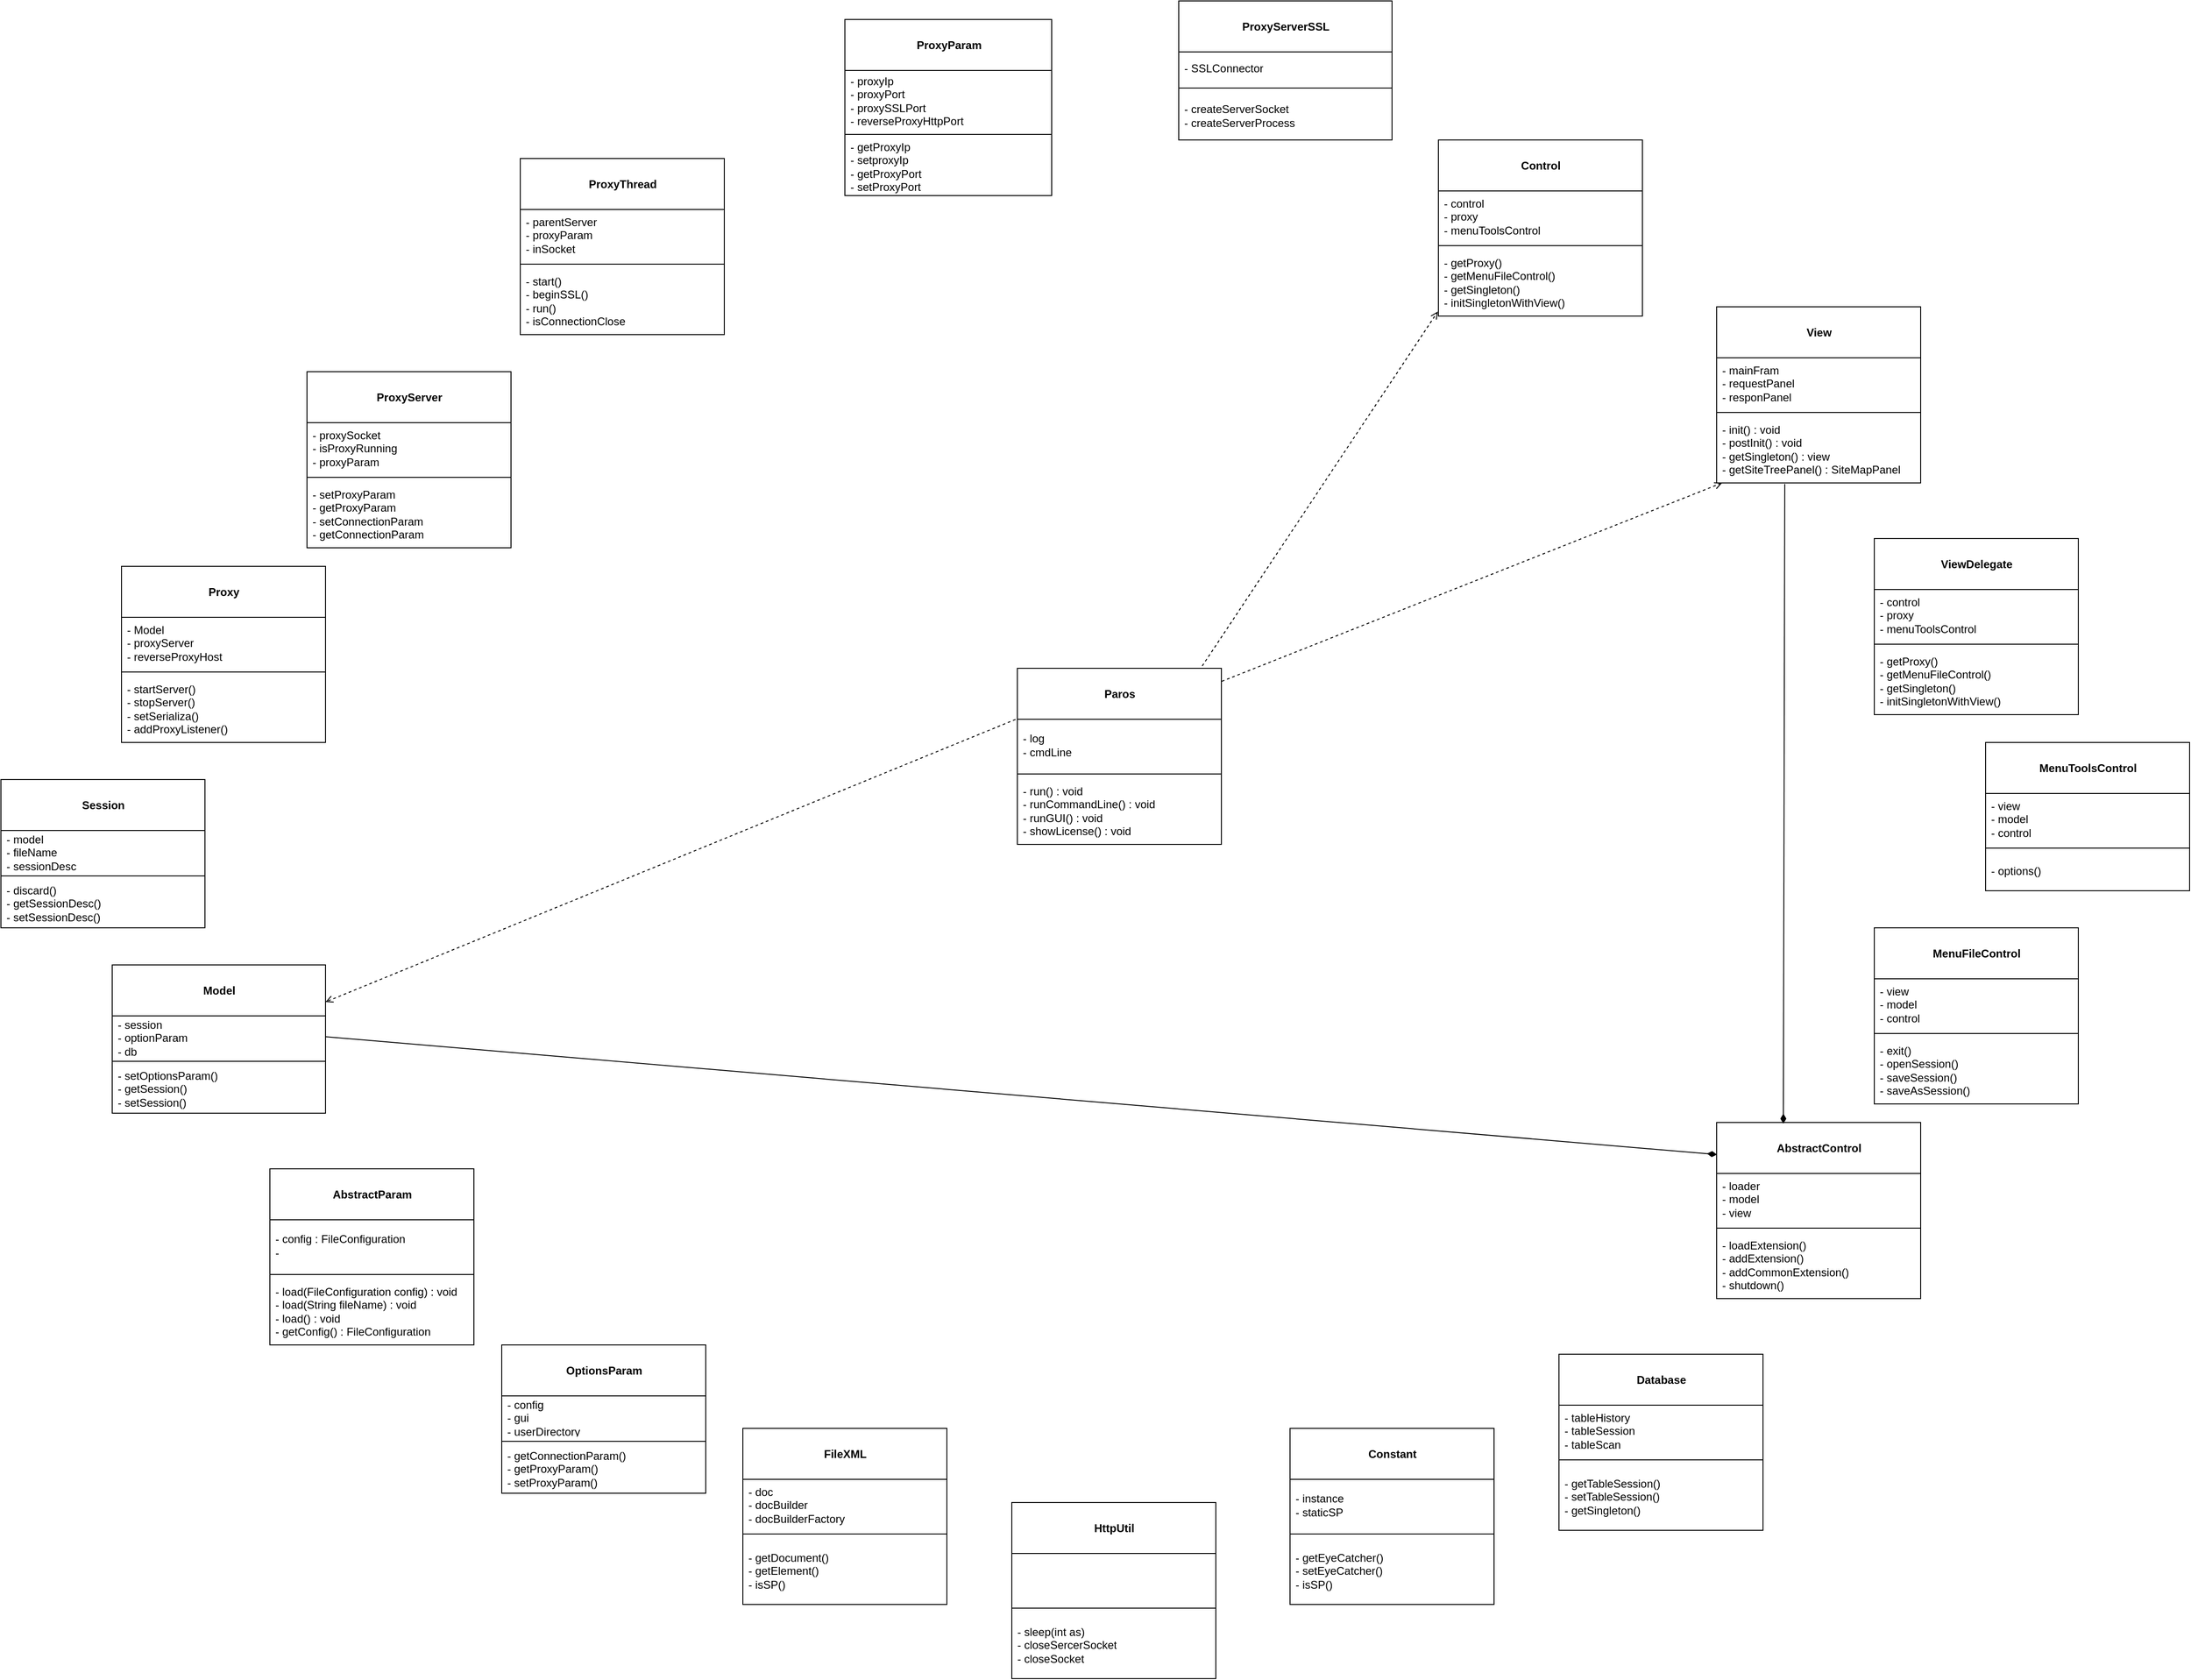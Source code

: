 <mxfile version="15.2.9" type="device"><diagram id="C5RBs43oDa-KdzZeNtuy" name="Page-1"><mxGraphModel dx="4424" dy="2397" grid="1" gridSize="10" guides="1" tooltips="1" connect="1" arrows="1" fold="1" page="1" pageScale="1" pageWidth="827" pageHeight="1169" math="0" shadow="0"><root><mxCell id="WIyWlLk6GJQsqaUBKTNV-0"/><mxCell id="WIyWlLk6GJQsqaUBKTNV-1" parent="WIyWlLk6GJQsqaUBKTNV-0"/><mxCell id="tkb_pEtWwUhzIgSd7zSA-120" value="&lt;br&gt;&lt;b&gt;ProxyServer&lt;/b&gt;" style="swimlane;fontStyle=0;align=center;verticalAlign=top;childLayout=stackLayout;horizontal=1;startSize=55;horizontalStack=0;resizeParent=1;resizeParentMax=0;resizeLast=0;collapsible=0;marginBottom=0;html=1;" parent="WIyWlLk6GJQsqaUBKTNV-1" vertex="1"><mxGeometry x="-926" y="-430" width="220" height="190" as="geometry"/></mxCell><mxCell id="tkb_pEtWwUhzIgSd7zSA-122" value="- proxySocket&lt;br&gt;- isProxyRunning&lt;br&gt;- proxyParam" style="text;html=1;strokeColor=none;fillColor=none;align=left;verticalAlign=middle;spacingLeft=4;spacingRight=4;overflow=hidden;rotatable=0;points=[[0,0.5],[1,0.5]];portConstraint=eastwest;" parent="tkb_pEtWwUhzIgSd7zSA-120" vertex="1"><mxGeometry y="55" width="220" height="55" as="geometry"/></mxCell><mxCell id="tkb_pEtWwUhzIgSd7zSA-125" value="" style="line;strokeWidth=1;fillColor=none;align=left;verticalAlign=middle;spacingTop=-1;spacingLeft=3;spacingRight=3;rotatable=0;labelPosition=right;points=[];portConstraint=eastwest;" parent="tkb_pEtWwUhzIgSd7zSA-120" vertex="1"><mxGeometry y="110" width="220" height="8" as="geometry"/></mxCell><mxCell id="tkb_pEtWwUhzIgSd7zSA-127" value="- setProxyParam&lt;br&gt;- getProxyParam&lt;br&gt;- setConnectionParam&lt;br&gt;- getConnectionParam" style="text;html=1;strokeColor=none;fillColor=none;align=left;verticalAlign=middle;spacingLeft=4;spacingRight=4;overflow=hidden;rotatable=0;points=[[0,0.5],[1,0.5]];portConstraint=eastwest;" parent="tkb_pEtWwUhzIgSd7zSA-120" vertex="1"><mxGeometry y="118" width="220" height="72" as="geometry"/></mxCell><mxCell id="bQ-2oHwVP3NK-oVMbTSB-0" value="&lt;br&gt;&lt;b&gt;ProxyServerSSL&lt;/b&gt;" style="swimlane;fontStyle=0;align=center;verticalAlign=top;childLayout=stackLayout;horizontal=1;startSize=55;horizontalStack=0;resizeParent=1;resizeParentMax=0;resizeLast=0;collapsible=0;marginBottom=0;html=1;" parent="WIyWlLk6GJQsqaUBKTNV-1" vertex="1"><mxGeometry x="14" y="-830" width="230" height="150" as="geometry"/></mxCell><mxCell id="bQ-2oHwVP3NK-oVMbTSB-1" value="- SSLConnector" style="text;html=1;strokeColor=none;fillColor=none;align=left;verticalAlign=middle;spacingLeft=4;spacingRight=4;overflow=hidden;rotatable=0;points=[[0,0.5],[1,0.5]];portConstraint=eastwest;" parent="bQ-2oHwVP3NK-oVMbTSB-0" vertex="1"><mxGeometry y="55" width="230" height="35" as="geometry"/></mxCell><mxCell id="bQ-2oHwVP3NK-oVMbTSB-2" value="" style="line;strokeWidth=1;fillColor=none;align=left;verticalAlign=middle;spacingTop=-1;spacingLeft=3;spacingRight=3;rotatable=0;labelPosition=right;points=[];portConstraint=eastwest;" parent="bQ-2oHwVP3NK-oVMbTSB-0" vertex="1"><mxGeometry y="90" width="230" height="8" as="geometry"/></mxCell><mxCell id="bQ-2oHwVP3NK-oVMbTSB-3" value="- createServerSocket&lt;br&gt;- createServerProcess" style="text;html=1;strokeColor=none;fillColor=none;align=left;verticalAlign=middle;spacingLeft=4;spacingRight=4;overflow=hidden;rotatable=0;points=[[0,0.5],[1,0.5]];portConstraint=eastwest;" parent="bQ-2oHwVP3NK-oVMbTSB-0" vertex="1"><mxGeometry y="98" width="230" height="52" as="geometry"/></mxCell><mxCell id="bQ-2oHwVP3NK-oVMbTSB-4" value="&lt;br&gt;&lt;b&gt;ProxyParam&lt;/b&gt;" style="swimlane;fontStyle=0;align=center;verticalAlign=top;childLayout=stackLayout;horizontal=1;startSize=55;horizontalStack=0;resizeParent=1;resizeParentMax=0;resizeLast=0;collapsible=0;marginBottom=0;html=1;" parent="WIyWlLk6GJQsqaUBKTNV-1" vertex="1"><mxGeometry x="-346" y="-810" width="223" height="190" as="geometry"/></mxCell><mxCell id="bQ-2oHwVP3NK-oVMbTSB-5" value="- proxyIp&lt;br&gt;- proxyPort&lt;br&gt;- proxySSLPort&lt;br&gt;- reverseProxyHttpPort" style="text;html=1;strokeColor=none;fillColor=none;align=left;verticalAlign=middle;spacingLeft=4;spacingRight=4;overflow=hidden;rotatable=0;points=[[0,0.5],[1,0.5]];portConstraint=eastwest;" parent="bQ-2oHwVP3NK-oVMbTSB-4" vertex="1"><mxGeometry y="55" width="223" height="65" as="geometry"/></mxCell><mxCell id="bQ-2oHwVP3NK-oVMbTSB-6" value="" style="line;strokeWidth=1;fillColor=none;align=left;verticalAlign=middle;spacingTop=-1;spacingLeft=3;spacingRight=3;rotatable=0;labelPosition=right;points=[];portConstraint=eastwest;" parent="bQ-2oHwVP3NK-oVMbTSB-4" vertex="1"><mxGeometry y="120" width="223" height="8" as="geometry"/></mxCell><mxCell id="bQ-2oHwVP3NK-oVMbTSB-7" value="- getProxyIp&lt;br&gt;- setproxyIp&lt;br&gt;- getProxyPort&lt;br&gt;- setProxyPort" style="text;html=1;strokeColor=none;fillColor=none;align=left;verticalAlign=middle;spacingLeft=4;spacingRight=4;overflow=hidden;rotatable=0;points=[[0,0.5],[1,0.5]];portConstraint=eastwest;" parent="bQ-2oHwVP3NK-oVMbTSB-4" vertex="1"><mxGeometry y="128" width="223" height="62" as="geometry"/></mxCell><mxCell id="bQ-2oHwVP3NK-oVMbTSB-8" value="&lt;br&gt;&lt;b&gt;ProxyThread&lt;/b&gt;" style="swimlane;fontStyle=0;align=center;verticalAlign=top;childLayout=stackLayout;horizontal=1;startSize=55;horizontalStack=0;resizeParent=1;resizeParentMax=0;resizeLast=0;collapsible=0;marginBottom=0;html=1;" parent="WIyWlLk6GJQsqaUBKTNV-1" vertex="1"><mxGeometry x="-696" y="-660" width="220" height="190" as="geometry"/></mxCell><mxCell id="bQ-2oHwVP3NK-oVMbTSB-9" value="- parentServer&lt;br&gt;- proxyParam&lt;br&gt;- inSocket" style="text;html=1;strokeColor=none;fillColor=none;align=left;verticalAlign=middle;spacingLeft=4;spacingRight=4;overflow=hidden;rotatable=0;points=[[0,0.5],[1,0.5]];portConstraint=eastwest;" parent="bQ-2oHwVP3NK-oVMbTSB-8" vertex="1"><mxGeometry y="55" width="220" height="55" as="geometry"/></mxCell><mxCell id="bQ-2oHwVP3NK-oVMbTSB-10" value="" style="line;strokeWidth=1;fillColor=none;align=left;verticalAlign=middle;spacingTop=-1;spacingLeft=3;spacingRight=3;rotatable=0;labelPosition=right;points=[];portConstraint=eastwest;" parent="bQ-2oHwVP3NK-oVMbTSB-8" vertex="1"><mxGeometry y="110" width="220" height="8" as="geometry"/></mxCell><mxCell id="bQ-2oHwVP3NK-oVMbTSB-11" value="- start()&lt;br&gt;- beginSSL()&lt;br&gt;- run()&lt;br&gt;- isConnectionClose" style="text;html=1;strokeColor=none;fillColor=none;align=left;verticalAlign=middle;spacingLeft=4;spacingRight=4;overflow=hidden;rotatable=0;points=[[0,0.5],[1,0.5]];portConstraint=eastwest;" parent="bQ-2oHwVP3NK-oVMbTSB-8" vertex="1"><mxGeometry y="118" width="220" height="72" as="geometry"/></mxCell><mxCell id="bQ-2oHwVP3NK-oVMbTSB-12" value="&lt;br&gt;&lt;b&gt;Proxy&lt;/b&gt;" style="swimlane;fontStyle=0;align=center;verticalAlign=top;childLayout=stackLayout;horizontal=1;startSize=55;horizontalStack=0;resizeParent=1;resizeParentMax=0;resizeLast=0;collapsible=0;marginBottom=0;html=1;" parent="WIyWlLk6GJQsqaUBKTNV-1" vertex="1"><mxGeometry x="-1126" y="-220" width="220" height="190" as="geometry"/></mxCell><mxCell id="bQ-2oHwVP3NK-oVMbTSB-13" value="- Model&lt;br&gt;- proxyServer&lt;br&gt;- reverseProxyHost" style="text;html=1;strokeColor=none;fillColor=none;align=left;verticalAlign=middle;spacingLeft=4;spacingRight=4;overflow=hidden;rotatable=0;points=[[0,0.5],[1,0.5]];portConstraint=eastwest;" parent="bQ-2oHwVP3NK-oVMbTSB-12" vertex="1"><mxGeometry y="55" width="220" height="55" as="geometry"/></mxCell><mxCell id="bQ-2oHwVP3NK-oVMbTSB-14" value="" style="line;strokeWidth=1;fillColor=none;align=left;verticalAlign=middle;spacingTop=-1;spacingLeft=3;spacingRight=3;rotatable=0;labelPosition=right;points=[];portConstraint=eastwest;" parent="bQ-2oHwVP3NK-oVMbTSB-12" vertex="1"><mxGeometry y="110" width="220" height="8" as="geometry"/></mxCell><mxCell id="bQ-2oHwVP3NK-oVMbTSB-15" value="- startServer()&lt;br&gt;- stopServer()&lt;br&gt;- setSerializa()&lt;br&gt;- addProxyListener()" style="text;html=1;strokeColor=none;fillColor=none;align=left;verticalAlign=middle;spacingLeft=4;spacingRight=4;overflow=hidden;rotatable=0;points=[[0,0.5],[1,0.5]];portConstraint=eastwest;" parent="bQ-2oHwVP3NK-oVMbTSB-12" vertex="1"><mxGeometry y="118" width="220" height="72" as="geometry"/></mxCell><mxCell id="bQ-2oHwVP3NK-oVMbTSB-16" value="&lt;br&gt;&lt;b&gt;Model&lt;/b&gt;" style="swimlane;fontStyle=0;align=center;verticalAlign=top;childLayout=stackLayout;horizontal=1;startSize=55;horizontalStack=0;resizeParent=1;resizeParentMax=0;resizeLast=0;collapsible=0;marginBottom=0;html=1;" parent="WIyWlLk6GJQsqaUBKTNV-1" vertex="1"><mxGeometry x="-1136" y="210" width="230" height="160" as="geometry"/></mxCell><mxCell id="bQ-2oHwVP3NK-oVMbTSB-17" value="- session&amp;nbsp;&lt;br&gt;- optionParam&lt;br&gt;- db" style="text;html=1;strokeColor=none;fillColor=none;align=left;verticalAlign=middle;spacingLeft=4;spacingRight=4;overflow=hidden;rotatable=0;points=[[0,0.5],[1,0.5]];portConstraint=eastwest;" parent="bQ-2oHwVP3NK-oVMbTSB-16" vertex="1"><mxGeometry y="55" width="230" height="45" as="geometry"/></mxCell><mxCell id="bQ-2oHwVP3NK-oVMbTSB-18" value="" style="line;strokeWidth=1;fillColor=none;align=left;verticalAlign=middle;spacingTop=-1;spacingLeft=3;spacingRight=3;rotatable=0;labelPosition=right;points=[];portConstraint=eastwest;" parent="bQ-2oHwVP3NK-oVMbTSB-16" vertex="1"><mxGeometry y="100" width="230" height="8" as="geometry"/></mxCell><mxCell id="bQ-2oHwVP3NK-oVMbTSB-19" value="- setOptionsParam()&lt;br&gt;- getSession()&lt;br&gt;- setSession()" style="text;html=1;strokeColor=none;fillColor=none;align=left;verticalAlign=middle;spacingLeft=4;spacingRight=4;overflow=hidden;rotatable=0;points=[[0,0.5],[1,0.5]];portConstraint=eastwest;" parent="bQ-2oHwVP3NK-oVMbTSB-16" vertex="1"><mxGeometry y="108" width="230" height="52" as="geometry"/></mxCell><mxCell id="bQ-2oHwVP3NK-oVMbTSB-20" value="&lt;br&gt;&lt;b&gt;Session&lt;/b&gt;" style="swimlane;fontStyle=0;align=center;verticalAlign=top;childLayout=stackLayout;horizontal=1;startSize=55;horizontalStack=0;resizeParent=1;resizeParentMax=0;resizeLast=0;collapsible=0;marginBottom=0;html=1;" parent="WIyWlLk6GJQsqaUBKTNV-1" vertex="1"><mxGeometry x="-1256" y="10" width="220" height="160" as="geometry"/></mxCell><mxCell id="bQ-2oHwVP3NK-oVMbTSB-21" value="- model&amp;nbsp;&lt;br&gt;- fileName&lt;br&gt;- sessionDesc" style="text;html=1;strokeColor=none;fillColor=none;align=left;verticalAlign=middle;spacingLeft=4;spacingRight=4;overflow=hidden;rotatable=0;points=[[0,0.5],[1,0.5]];portConstraint=eastwest;" parent="bQ-2oHwVP3NK-oVMbTSB-20" vertex="1"><mxGeometry y="55" width="220" height="45" as="geometry"/></mxCell><mxCell id="bQ-2oHwVP3NK-oVMbTSB-22" value="" style="line;strokeWidth=1;fillColor=none;align=left;verticalAlign=middle;spacingTop=-1;spacingLeft=3;spacingRight=3;rotatable=0;labelPosition=right;points=[];portConstraint=eastwest;" parent="bQ-2oHwVP3NK-oVMbTSB-20" vertex="1"><mxGeometry y="100" width="220" height="8" as="geometry"/></mxCell><mxCell id="bQ-2oHwVP3NK-oVMbTSB-23" value="- discard()&lt;br&gt;- getSessionDesc()&lt;br&gt;- setSessionDesc()" style="text;html=1;strokeColor=none;fillColor=none;align=left;verticalAlign=middle;spacingLeft=4;spacingRight=4;overflow=hidden;rotatable=0;points=[[0,0.5],[1,0.5]];portConstraint=eastwest;" parent="bQ-2oHwVP3NK-oVMbTSB-20" vertex="1"><mxGeometry y="108" width="220" height="52" as="geometry"/></mxCell><mxCell id="bQ-2oHwVP3NK-oVMbTSB-24" value="&lt;br&gt;&lt;b&gt;OptionsParam&lt;/b&gt;" style="swimlane;fontStyle=0;align=center;verticalAlign=top;childLayout=stackLayout;horizontal=1;startSize=55;horizontalStack=0;resizeParent=1;resizeParentMax=0;resizeLast=0;collapsible=0;marginBottom=0;html=1;" parent="WIyWlLk6GJQsqaUBKTNV-1" vertex="1"><mxGeometry x="-716" y="620" width="220" height="160" as="geometry"/></mxCell><mxCell id="bQ-2oHwVP3NK-oVMbTSB-25" value="- config&amp;nbsp;&lt;br&gt;- gui&lt;br&gt;- userDirectory" style="text;html=1;strokeColor=none;fillColor=none;align=left;verticalAlign=middle;spacingLeft=4;spacingRight=4;overflow=hidden;rotatable=0;points=[[0,0.5],[1,0.5]];portConstraint=eastwest;" parent="bQ-2oHwVP3NK-oVMbTSB-24" vertex="1"><mxGeometry y="55" width="220" height="45" as="geometry"/></mxCell><mxCell id="bQ-2oHwVP3NK-oVMbTSB-26" value="" style="line;strokeWidth=1;fillColor=none;align=left;verticalAlign=middle;spacingTop=-1;spacingLeft=3;spacingRight=3;rotatable=0;labelPosition=right;points=[];portConstraint=eastwest;" parent="bQ-2oHwVP3NK-oVMbTSB-24" vertex="1"><mxGeometry y="100" width="220" height="8" as="geometry"/></mxCell><mxCell id="bQ-2oHwVP3NK-oVMbTSB-27" value="- getConnectionParam()&lt;br&gt;- getProxyParam()&lt;br&gt;- setProxyParam()" style="text;html=1;strokeColor=none;fillColor=none;align=left;verticalAlign=middle;spacingLeft=4;spacingRight=4;overflow=hidden;rotatable=0;points=[[0,0.5],[1,0.5]];portConstraint=eastwest;" parent="bQ-2oHwVP3NK-oVMbTSB-24" vertex="1"><mxGeometry y="108" width="220" height="52" as="geometry"/></mxCell><mxCell id="bQ-2oHwVP3NK-oVMbTSB-28" value="&lt;br&gt;&lt;b&gt;Control&lt;/b&gt;" style="swimlane;fontStyle=0;align=center;verticalAlign=top;childLayout=stackLayout;horizontal=1;startSize=55;horizontalStack=0;resizeParent=1;resizeParentMax=0;resizeLast=0;collapsible=0;marginBottom=0;html=1;" parent="WIyWlLk6GJQsqaUBKTNV-1" vertex="1"><mxGeometry x="294" y="-680" width="220" height="190" as="geometry"/></mxCell><mxCell id="bQ-2oHwVP3NK-oVMbTSB-29" value="- control&lt;br&gt;- proxy&lt;br&gt;- menuToolsControl" style="text;html=1;strokeColor=none;fillColor=none;align=left;verticalAlign=middle;spacingLeft=4;spacingRight=4;overflow=hidden;rotatable=0;points=[[0,0.5],[1,0.5]];portConstraint=eastwest;" parent="bQ-2oHwVP3NK-oVMbTSB-28" vertex="1"><mxGeometry y="55" width="220" height="55" as="geometry"/></mxCell><mxCell id="bQ-2oHwVP3NK-oVMbTSB-30" value="" style="line;strokeWidth=1;fillColor=none;align=left;verticalAlign=middle;spacingTop=-1;spacingLeft=3;spacingRight=3;rotatable=0;labelPosition=right;points=[];portConstraint=eastwest;" parent="bQ-2oHwVP3NK-oVMbTSB-28" vertex="1"><mxGeometry y="110" width="220" height="8" as="geometry"/></mxCell><mxCell id="bQ-2oHwVP3NK-oVMbTSB-31" value="- getProxy()&lt;br&gt;- getMenuFileControl()&lt;br&gt;- getSingleton()&lt;br&gt;- initSingletonWithView()" style="text;html=1;strokeColor=none;fillColor=none;align=left;verticalAlign=middle;spacingLeft=4;spacingRight=4;overflow=hidden;rotatable=0;points=[[0,0.5],[1,0.5]];portConstraint=eastwest;" parent="bQ-2oHwVP3NK-oVMbTSB-28" vertex="1"><mxGeometry y="118" width="220" height="72" as="geometry"/></mxCell><mxCell id="bQ-2oHwVP3NK-oVMbTSB-33" value="&lt;br&gt;&lt;b&gt;MenuFileControl&lt;/b&gt;" style="swimlane;fontStyle=0;align=center;verticalAlign=top;childLayout=stackLayout;horizontal=1;startSize=55;horizontalStack=0;resizeParent=1;resizeParentMax=0;resizeLast=0;collapsible=0;marginBottom=0;html=1;" parent="WIyWlLk6GJQsqaUBKTNV-1" vertex="1"><mxGeometry x="764" y="170" width="220" height="190" as="geometry"/></mxCell><mxCell id="bQ-2oHwVP3NK-oVMbTSB-34" value="- view&lt;br&gt;- model&lt;br&gt;- control" style="text;html=1;strokeColor=none;fillColor=none;align=left;verticalAlign=middle;spacingLeft=4;spacingRight=4;overflow=hidden;rotatable=0;points=[[0,0.5],[1,0.5]];portConstraint=eastwest;" parent="bQ-2oHwVP3NK-oVMbTSB-33" vertex="1"><mxGeometry y="55" width="220" height="55" as="geometry"/></mxCell><mxCell id="bQ-2oHwVP3NK-oVMbTSB-35" value="" style="line;strokeWidth=1;fillColor=none;align=left;verticalAlign=middle;spacingTop=-1;spacingLeft=3;spacingRight=3;rotatable=0;labelPosition=right;points=[];portConstraint=eastwest;" parent="bQ-2oHwVP3NK-oVMbTSB-33" vertex="1"><mxGeometry y="110" width="220" height="8" as="geometry"/></mxCell><mxCell id="bQ-2oHwVP3NK-oVMbTSB-36" value="- exit()&lt;br&gt;- openSession()&lt;br&gt;- saveSession()&lt;br&gt;- saveAsSession()" style="text;html=1;strokeColor=none;fillColor=none;align=left;verticalAlign=middle;spacingLeft=4;spacingRight=4;overflow=hidden;rotatable=0;points=[[0,0.5],[1,0.5]];portConstraint=eastwest;" parent="bQ-2oHwVP3NK-oVMbTSB-33" vertex="1"><mxGeometry y="118" width="220" height="72" as="geometry"/></mxCell><mxCell id="bQ-2oHwVP3NK-oVMbTSB-37" value="&lt;br&gt;&lt;b&gt;MenuToolsControl&lt;/b&gt;" style="swimlane;fontStyle=0;align=center;verticalAlign=top;childLayout=stackLayout;horizontal=1;startSize=55;horizontalStack=0;resizeParent=1;resizeParentMax=0;resizeLast=0;collapsible=0;marginBottom=0;html=1;" parent="WIyWlLk6GJQsqaUBKTNV-1" vertex="1"><mxGeometry x="884" y="-30" width="220" height="160" as="geometry"/></mxCell><mxCell id="bQ-2oHwVP3NK-oVMbTSB-38" value="- view&lt;br&gt;- model&lt;br&gt;- control" style="text;html=1;strokeColor=none;fillColor=none;align=left;verticalAlign=middle;spacingLeft=4;spacingRight=4;overflow=hidden;rotatable=0;points=[[0,0.5],[1,0.5]];portConstraint=eastwest;" parent="bQ-2oHwVP3NK-oVMbTSB-37" vertex="1"><mxGeometry y="55" width="220" height="55" as="geometry"/></mxCell><mxCell id="bQ-2oHwVP3NK-oVMbTSB-39" value="" style="line;strokeWidth=1;fillColor=none;align=left;verticalAlign=middle;spacingTop=-1;spacingLeft=3;spacingRight=3;rotatable=0;labelPosition=right;points=[];portConstraint=eastwest;" parent="bQ-2oHwVP3NK-oVMbTSB-37" vertex="1"><mxGeometry y="110" width="220" height="8" as="geometry"/></mxCell><mxCell id="bQ-2oHwVP3NK-oVMbTSB-40" value="- options()" style="text;html=1;strokeColor=none;fillColor=none;align=left;verticalAlign=middle;spacingLeft=4;spacingRight=4;overflow=hidden;rotatable=0;points=[[0,0.5],[1,0.5]];portConstraint=eastwest;" parent="bQ-2oHwVP3NK-oVMbTSB-37" vertex="1"><mxGeometry y="118" width="220" height="42" as="geometry"/></mxCell><mxCell id="bQ-2oHwVP3NK-oVMbTSB-41" value="&lt;br&gt;&lt;b&gt;AbstractControl&lt;/b&gt;" style="swimlane;fontStyle=0;align=center;verticalAlign=top;childLayout=stackLayout;horizontal=1;startSize=55;horizontalStack=0;resizeParent=1;resizeParentMax=0;resizeLast=0;collapsible=0;marginBottom=0;html=1;" parent="WIyWlLk6GJQsqaUBKTNV-1" vertex="1"><mxGeometry x="594" y="380" width="220" height="190" as="geometry"/></mxCell><mxCell id="bQ-2oHwVP3NK-oVMbTSB-42" value="- loader&lt;br&gt;- model&lt;br&gt;- view" style="text;html=1;strokeColor=none;fillColor=none;align=left;verticalAlign=middle;spacingLeft=4;spacingRight=4;overflow=hidden;rotatable=0;points=[[0,0.5],[1,0.5]];portConstraint=eastwest;" parent="bQ-2oHwVP3NK-oVMbTSB-41" vertex="1"><mxGeometry y="55" width="220" height="55" as="geometry"/></mxCell><mxCell id="bQ-2oHwVP3NK-oVMbTSB-43" value="" style="line;strokeWidth=1;fillColor=none;align=left;verticalAlign=middle;spacingTop=-1;spacingLeft=3;spacingRight=3;rotatable=0;labelPosition=right;points=[];portConstraint=eastwest;" parent="bQ-2oHwVP3NK-oVMbTSB-41" vertex="1"><mxGeometry y="110" width="220" height="8" as="geometry"/></mxCell><mxCell id="bQ-2oHwVP3NK-oVMbTSB-44" value="- loadExtension()&lt;br&gt;- addExtension()&lt;br&gt;- addCommonExtension()&lt;br&gt;- shutdown()" style="text;html=1;strokeColor=none;fillColor=none;align=left;verticalAlign=middle;spacingLeft=4;spacingRight=4;overflow=hidden;rotatable=0;points=[[0,0.5],[1,0.5]];portConstraint=eastwest;" parent="bQ-2oHwVP3NK-oVMbTSB-41" vertex="1"><mxGeometry y="118" width="220" height="72" as="geometry"/></mxCell><mxCell id="bQ-2oHwVP3NK-oVMbTSB-45" value="&lt;br&gt;&lt;b&gt;ViewDelegate&lt;/b&gt;" style="swimlane;fontStyle=0;align=center;verticalAlign=top;childLayout=stackLayout;horizontal=1;startSize=55;horizontalStack=0;resizeParent=1;resizeParentMax=0;resizeLast=0;collapsible=0;marginBottom=0;html=1;" parent="WIyWlLk6GJQsqaUBKTNV-1" vertex="1"><mxGeometry x="764" y="-250" width="220" height="190" as="geometry"/></mxCell><mxCell id="bQ-2oHwVP3NK-oVMbTSB-46" value="- control&lt;br&gt;- proxy&lt;br&gt;- menuToolsControl" style="text;html=1;strokeColor=none;fillColor=none;align=left;verticalAlign=middle;spacingLeft=4;spacingRight=4;overflow=hidden;rotatable=0;points=[[0,0.5],[1,0.5]];portConstraint=eastwest;" parent="bQ-2oHwVP3NK-oVMbTSB-45" vertex="1"><mxGeometry y="55" width="220" height="55" as="geometry"/></mxCell><mxCell id="bQ-2oHwVP3NK-oVMbTSB-47" value="" style="line;strokeWidth=1;fillColor=none;align=left;verticalAlign=middle;spacingTop=-1;spacingLeft=3;spacingRight=3;rotatable=0;labelPosition=right;points=[];portConstraint=eastwest;" parent="bQ-2oHwVP3NK-oVMbTSB-45" vertex="1"><mxGeometry y="110" width="220" height="8" as="geometry"/></mxCell><mxCell id="bQ-2oHwVP3NK-oVMbTSB-48" value="- getProxy()&lt;br&gt;- getMenuFileControl()&lt;br&gt;- getSingleton()&lt;br&gt;- initSingletonWithView()" style="text;html=1;strokeColor=none;fillColor=none;align=left;verticalAlign=middle;spacingLeft=4;spacingRight=4;overflow=hidden;rotatable=0;points=[[0,0.5],[1,0.5]];portConstraint=eastwest;" parent="bQ-2oHwVP3NK-oVMbTSB-45" vertex="1"><mxGeometry y="118" width="220" height="72" as="geometry"/></mxCell><mxCell id="bQ-2oHwVP3NK-oVMbTSB-49" value="&lt;br&gt;&lt;b&gt;Database&lt;/b&gt;" style="swimlane;fontStyle=0;align=center;verticalAlign=top;childLayout=stackLayout;horizontal=1;startSize=55;horizontalStack=0;resizeParent=1;resizeParentMax=0;resizeLast=0;collapsible=0;marginBottom=0;html=1;" parent="WIyWlLk6GJQsqaUBKTNV-1" vertex="1"><mxGeometry x="424" y="630" width="220" height="190" as="geometry"/></mxCell><mxCell id="bQ-2oHwVP3NK-oVMbTSB-50" value="- tableHistory&lt;br&gt;- tableSession&lt;br&gt;- tableScan" style="text;html=1;strokeColor=none;fillColor=none;align=left;verticalAlign=middle;spacingLeft=4;spacingRight=4;overflow=hidden;rotatable=0;points=[[0,0.5],[1,0.5]];portConstraint=eastwest;" parent="bQ-2oHwVP3NK-oVMbTSB-49" vertex="1"><mxGeometry y="55" width="220" height="55" as="geometry"/></mxCell><mxCell id="bQ-2oHwVP3NK-oVMbTSB-51" value="" style="line;strokeWidth=1;fillColor=none;align=left;verticalAlign=middle;spacingTop=-1;spacingLeft=3;spacingRight=3;rotatable=0;labelPosition=right;points=[];portConstraint=eastwest;" parent="bQ-2oHwVP3NK-oVMbTSB-49" vertex="1"><mxGeometry y="110" width="220" height="8" as="geometry"/></mxCell><mxCell id="bQ-2oHwVP3NK-oVMbTSB-52" value="- getTableSession()&lt;br&gt;- setTableSession()&lt;br&gt;- getSingleton()" style="text;html=1;strokeColor=none;fillColor=none;align=left;verticalAlign=middle;spacingLeft=4;spacingRight=4;overflow=hidden;rotatable=0;points=[[0,0.5],[1,0.5]];portConstraint=eastwest;" parent="bQ-2oHwVP3NK-oVMbTSB-49" vertex="1"><mxGeometry y="118" width="220" height="72" as="geometry"/></mxCell><mxCell id="bQ-2oHwVP3NK-oVMbTSB-53" value="&lt;br&gt;&lt;b&gt;Constant&lt;/b&gt;" style="swimlane;fontStyle=0;align=center;verticalAlign=top;childLayout=stackLayout;horizontal=1;startSize=55;horizontalStack=0;resizeParent=1;resizeParentMax=0;resizeLast=0;collapsible=0;marginBottom=0;html=1;" parent="WIyWlLk6GJQsqaUBKTNV-1" vertex="1"><mxGeometry x="134" y="710" width="220" height="190" as="geometry"/></mxCell><mxCell id="bQ-2oHwVP3NK-oVMbTSB-54" value="- instance&lt;br&gt;- staticSP" style="text;html=1;strokeColor=none;fillColor=none;align=left;verticalAlign=middle;spacingLeft=4;spacingRight=4;overflow=hidden;rotatable=0;points=[[0,0.5],[1,0.5]];portConstraint=eastwest;" parent="bQ-2oHwVP3NK-oVMbTSB-53" vertex="1"><mxGeometry y="55" width="220" height="55" as="geometry"/></mxCell><mxCell id="bQ-2oHwVP3NK-oVMbTSB-55" value="" style="line;strokeWidth=1;fillColor=none;align=left;verticalAlign=middle;spacingTop=-1;spacingLeft=3;spacingRight=3;rotatable=0;labelPosition=right;points=[];portConstraint=eastwest;" parent="bQ-2oHwVP3NK-oVMbTSB-53" vertex="1"><mxGeometry y="110" width="220" height="8" as="geometry"/></mxCell><mxCell id="bQ-2oHwVP3NK-oVMbTSB-56" value="- getEyeCatcher()&lt;br&gt;- setEyeCatcher()&lt;br&gt;- isSP()" style="text;html=1;strokeColor=none;fillColor=none;align=left;verticalAlign=middle;spacingLeft=4;spacingRight=4;overflow=hidden;rotatable=0;points=[[0,0.5],[1,0.5]];portConstraint=eastwest;" parent="bQ-2oHwVP3NK-oVMbTSB-53" vertex="1"><mxGeometry y="118" width="220" height="72" as="geometry"/></mxCell><mxCell id="bQ-2oHwVP3NK-oVMbTSB-57" value="&lt;br&gt;&lt;b&gt;FileXML&lt;/b&gt;" style="swimlane;fontStyle=0;align=center;verticalAlign=top;childLayout=stackLayout;horizontal=1;startSize=55;horizontalStack=0;resizeParent=1;resizeParentMax=0;resizeLast=0;collapsible=0;marginBottom=0;html=1;" parent="WIyWlLk6GJQsqaUBKTNV-1" vertex="1"><mxGeometry x="-456" y="710" width="220" height="190" as="geometry"/></mxCell><mxCell id="bQ-2oHwVP3NK-oVMbTSB-58" value="- doc&lt;br&gt;- docBuilder&lt;br&gt;- docBuilderFactory" style="text;html=1;strokeColor=none;fillColor=none;align=left;verticalAlign=middle;spacingLeft=4;spacingRight=4;overflow=hidden;rotatable=0;points=[[0,0.5],[1,0.5]];portConstraint=eastwest;" parent="bQ-2oHwVP3NK-oVMbTSB-57" vertex="1"><mxGeometry y="55" width="220" height="55" as="geometry"/></mxCell><mxCell id="bQ-2oHwVP3NK-oVMbTSB-59" value="" style="line;strokeWidth=1;fillColor=none;align=left;verticalAlign=middle;spacingTop=-1;spacingLeft=3;spacingRight=3;rotatable=0;labelPosition=right;points=[];portConstraint=eastwest;" parent="bQ-2oHwVP3NK-oVMbTSB-57" vertex="1"><mxGeometry y="110" width="220" height="8" as="geometry"/></mxCell><mxCell id="bQ-2oHwVP3NK-oVMbTSB-60" value="- getDocument()&lt;br&gt;- getElement()&lt;br&gt;- isSP()" style="text;html=1;strokeColor=none;fillColor=none;align=left;verticalAlign=middle;spacingLeft=4;spacingRight=4;overflow=hidden;rotatable=0;points=[[0,0.5],[1,0.5]];portConstraint=eastwest;" parent="bQ-2oHwVP3NK-oVMbTSB-57" vertex="1"><mxGeometry y="118" width="220" height="72" as="geometry"/></mxCell><mxCell id="xhPi20aCinLdUj6UbwOE-0" value="&lt;br&gt;&lt;b&gt;HttpUtil&lt;/b&gt;" style="swimlane;fontStyle=0;align=center;verticalAlign=top;childLayout=stackLayout;horizontal=1;startSize=55;horizontalStack=0;resizeParent=1;resizeParentMax=0;resizeLast=0;collapsible=0;marginBottom=0;html=1;" parent="WIyWlLk6GJQsqaUBKTNV-1" vertex="1"><mxGeometry x="-166" y="790" width="220" height="190" as="geometry"/></mxCell><mxCell id="xhPi20aCinLdUj6UbwOE-1" value="&lt;br&gt;&lt;br&gt;" style="text;html=1;strokeColor=none;fillColor=none;align=left;verticalAlign=middle;spacingLeft=4;spacingRight=4;overflow=hidden;rotatable=0;points=[[0,0.5],[1,0.5]];portConstraint=eastwest;" parent="xhPi20aCinLdUj6UbwOE-0" vertex="1"><mxGeometry y="55" width="220" height="55" as="geometry"/></mxCell><mxCell id="xhPi20aCinLdUj6UbwOE-2" value="" style="line;strokeWidth=1;fillColor=none;align=left;verticalAlign=middle;spacingTop=-1;spacingLeft=3;spacingRight=3;rotatable=0;labelPosition=right;points=[];portConstraint=eastwest;" parent="xhPi20aCinLdUj6UbwOE-0" vertex="1"><mxGeometry y="110" width="220" height="8" as="geometry"/></mxCell><mxCell id="xhPi20aCinLdUj6UbwOE-3" value="- sleep(int as)&lt;br&gt;- closeSercerSocket&lt;br&gt;- closeSocket" style="text;html=1;strokeColor=none;fillColor=none;align=left;verticalAlign=middle;spacingLeft=4;spacingRight=4;overflow=hidden;rotatable=0;points=[[0,0.5],[1,0.5]];portConstraint=eastwest;" parent="xhPi20aCinLdUj6UbwOE-0" vertex="1"><mxGeometry y="118" width="220" height="72" as="geometry"/></mxCell><mxCell id="xhPi20aCinLdUj6UbwOE-4" value="&lt;br&gt;&lt;b&gt;View&lt;/b&gt;" style="swimlane;fontStyle=0;align=center;verticalAlign=top;childLayout=stackLayout;horizontal=1;startSize=55;horizontalStack=0;resizeParent=1;resizeParentMax=0;resizeLast=0;collapsible=0;marginBottom=0;html=1;" parent="WIyWlLk6GJQsqaUBKTNV-1" vertex="1"><mxGeometry x="594" y="-500" width="220" height="190" as="geometry"/></mxCell><mxCell id="xhPi20aCinLdUj6UbwOE-5" value="- mainFram&lt;br&gt;- requestPanel&lt;br&gt;- responPanel" style="text;html=1;strokeColor=none;fillColor=none;align=left;verticalAlign=middle;spacingLeft=4;spacingRight=4;overflow=hidden;rotatable=0;points=[[0,0.5],[1,0.5]];portConstraint=eastwest;" parent="xhPi20aCinLdUj6UbwOE-4" vertex="1"><mxGeometry y="55" width="220" height="55" as="geometry"/></mxCell><mxCell id="xhPi20aCinLdUj6UbwOE-6" value="" style="line;strokeWidth=1;fillColor=none;align=left;verticalAlign=middle;spacingTop=-1;spacingLeft=3;spacingRight=3;rotatable=0;labelPosition=right;points=[];portConstraint=eastwest;" parent="xhPi20aCinLdUj6UbwOE-4" vertex="1"><mxGeometry y="110" width="220" height="8" as="geometry"/></mxCell><mxCell id="xhPi20aCinLdUj6UbwOE-7" value="- init() : void&lt;br&gt;- postInit() : void&lt;br&gt;- getSingleton() : view&lt;br&gt;- getSiteTreePanel() : SiteMapPanel" style="text;html=1;strokeColor=none;fillColor=none;align=left;verticalAlign=middle;spacingLeft=4;spacingRight=4;overflow=hidden;rotatable=0;points=[[0,0.5],[1,0.5]];portConstraint=eastwest;" parent="xhPi20aCinLdUj6UbwOE-4" vertex="1"><mxGeometry y="118" width="220" height="72" as="geometry"/></mxCell><mxCell id="xhPi20aCinLdUj6UbwOE-16" value="&lt;br&gt;&lt;b&gt;Paros&lt;/b&gt;" style="swimlane;fontStyle=0;align=center;verticalAlign=top;childLayout=stackLayout;horizontal=1;startSize=55;horizontalStack=0;resizeParent=1;resizeParentMax=0;resizeLast=0;collapsible=0;marginBottom=0;html=1;" parent="WIyWlLk6GJQsqaUBKTNV-1" vertex="1"><mxGeometry x="-160" y="-110" width="220" height="190" as="geometry"/></mxCell><mxCell id="xhPi20aCinLdUj6UbwOE-17" value="- log&lt;br&gt;- cmdLine" style="text;html=1;strokeColor=none;fillColor=none;align=left;verticalAlign=middle;spacingLeft=4;spacingRight=4;overflow=hidden;rotatable=0;points=[[0,0.5],[1,0.5]];portConstraint=eastwest;" parent="xhPi20aCinLdUj6UbwOE-16" vertex="1"><mxGeometry y="55" width="220" height="55" as="geometry"/></mxCell><mxCell id="xhPi20aCinLdUj6UbwOE-18" value="" style="line;strokeWidth=1;fillColor=none;align=left;verticalAlign=middle;spacingTop=-1;spacingLeft=3;spacingRight=3;rotatable=0;labelPosition=right;points=[];portConstraint=eastwest;" parent="xhPi20aCinLdUj6UbwOE-16" vertex="1"><mxGeometry y="110" width="220" height="8" as="geometry"/></mxCell><mxCell id="xhPi20aCinLdUj6UbwOE-19" value="- run() : void&lt;br&gt;- runCommandLine() : void&lt;br&gt;- runGUI() : void&lt;br&gt;- showLicense() : void" style="text;html=1;strokeColor=none;fillColor=none;align=left;verticalAlign=middle;spacingLeft=4;spacingRight=4;overflow=hidden;rotatable=0;points=[[0,0.5],[1,0.5]];portConstraint=eastwest;" parent="xhPi20aCinLdUj6UbwOE-16" vertex="1"><mxGeometry y="118" width="220" height="72" as="geometry"/></mxCell><mxCell id="xhPi20aCinLdUj6UbwOE-20" value="&lt;br&gt;&lt;b&gt;AbstractParam&lt;/b&gt;" style="swimlane;fontStyle=0;align=center;verticalAlign=top;childLayout=stackLayout;horizontal=1;startSize=55;horizontalStack=0;resizeParent=1;resizeParentMax=0;resizeLast=0;collapsible=0;marginBottom=0;html=1;" parent="WIyWlLk6GJQsqaUBKTNV-1" vertex="1"><mxGeometry x="-966" y="430" width="220" height="190" as="geometry"/></mxCell><mxCell id="xhPi20aCinLdUj6UbwOE-21" value="- config : FileConfiguration&lt;br&gt;-&amp;nbsp;" style="text;html=1;strokeColor=none;fillColor=none;align=left;verticalAlign=middle;spacingLeft=4;spacingRight=4;overflow=hidden;rotatable=0;points=[[0,0.5],[1,0.5]];portConstraint=eastwest;" parent="xhPi20aCinLdUj6UbwOE-20" vertex="1"><mxGeometry y="55" width="220" height="55" as="geometry"/></mxCell><mxCell id="xhPi20aCinLdUj6UbwOE-22" value="" style="line;strokeWidth=1;fillColor=none;align=left;verticalAlign=middle;spacingTop=-1;spacingLeft=3;spacingRight=3;rotatable=0;labelPosition=right;points=[];portConstraint=eastwest;" parent="xhPi20aCinLdUj6UbwOE-20" vertex="1"><mxGeometry y="110" width="220" height="8" as="geometry"/></mxCell><mxCell id="xhPi20aCinLdUj6UbwOE-23" value="- load(FileConfiguration config) : void&lt;br&gt;- load(String fileName) : void&lt;br&gt;- load() : void&lt;br&gt;- getConfig() : FileConfiguration" style="text;html=1;strokeColor=none;fillColor=none;align=left;verticalAlign=middle;spacingLeft=4;spacingRight=4;overflow=hidden;rotatable=0;points=[[0,0.5],[1,0.5]];portConstraint=eastwest;" parent="xhPi20aCinLdUj6UbwOE-20" vertex="1"><mxGeometry y="118" width="220" height="72" as="geometry"/></mxCell><mxCell id="PqUfMIWt5qme7OOf2qv6-5" value="" style="html=1;verticalAlign=bottom;labelBackgroundColor=none;endArrow=open;endFill=0;dashed=1;exitX=0.906;exitY=-0.013;exitDx=0;exitDy=0;exitPerimeter=0;entryX=-0.003;entryY=0.933;entryDx=0;entryDy=0;entryPerimeter=0;" edge="1" parent="WIyWlLk6GJQsqaUBKTNV-1" source="xhPi20aCinLdUj6UbwOE-16" target="bQ-2oHwVP3NK-oVMbTSB-31"><mxGeometry width="160" relative="1" as="geometry"><mxPoint x="361.58" y="-380.002" as="sourcePoint"/><mxPoint x="110" y="-480" as="targetPoint"/></mxGeometry></mxCell><mxCell id="PqUfMIWt5qme7OOf2qv6-8" value="" style="html=1;verticalAlign=bottom;labelBackgroundColor=none;endArrow=open;endFill=0;dashed=1;exitX=1.002;exitY=0.074;exitDx=0;exitDy=0;exitPerimeter=0;entryX=0.027;entryY=1;entryDx=0;entryDy=0;entryPerimeter=0;" edge="1" parent="WIyWlLk6GJQsqaUBKTNV-1" source="xhPi20aCinLdUj6UbwOE-16" target="xhPi20aCinLdUj6UbwOE-7"><mxGeometry width="160" relative="1" as="geometry"><mxPoint x="49.32" y="-102.47" as="sourcePoint"/><mxPoint x="303.34" y="-484.824" as="targetPoint"/></mxGeometry></mxCell><mxCell id="PqUfMIWt5qme7OOf2qv6-9" value="" style="html=1;verticalAlign=bottom;labelBackgroundColor=none;endArrow=open;endFill=0;dashed=1;exitX=-0.009;exitY=0.003;exitDx=0;exitDy=0;exitPerimeter=0;entryX=1;entryY=0.25;entryDx=0;entryDy=0;" edge="1" parent="WIyWlLk6GJQsqaUBKTNV-1" source="xhPi20aCinLdUj6UbwOE-17" target="bQ-2oHwVP3NK-oVMbTSB-16"><mxGeometry width="160" relative="1" as="geometry"><mxPoint x="70.44" y="-85.94" as="sourcePoint"/><mxPoint x="609.94" y="-300" as="targetPoint"/></mxGeometry></mxCell><mxCell id="PqUfMIWt5qme7OOf2qv6-10" value="" style="endArrow=none;startArrow=diamondThin;endFill=0;startFill=1;html=1;verticalAlign=bottom;labelBackgroundColor=none;strokeWidth=1;startSize=8;endSize=8;exitX=0.327;exitY=0.007;exitDx=0;exitDy=0;entryX=0.334;entryY=1.015;entryDx=0;entryDy=0;entryPerimeter=0;exitPerimeter=0;" edge="1" parent="WIyWlLk6GJQsqaUBKTNV-1" source="bQ-2oHwVP3NK-oVMbTSB-41" target="xhPi20aCinLdUj6UbwOE-7"><mxGeometry width="160" relative="1" as="geometry"><mxPoint x="-260" y="-100" as="sourcePoint"/><mxPoint x="-100" y="-100" as="targetPoint"/></mxGeometry></mxCell><mxCell id="PqUfMIWt5qme7OOf2qv6-11" value="" style="endArrow=none;startArrow=diamondThin;endFill=0;startFill=1;html=1;verticalAlign=bottom;labelBackgroundColor=none;strokeWidth=1;startSize=8;endSize=8;exitX=0.002;exitY=0.182;exitDx=0;exitDy=0;entryX=1;entryY=0.5;entryDx=0;entryDy=0;exitPerimeter=0;" edge="1" parent="WIyWlLk6GJQsqaUBKTNV-1" source="bQ-2oHwVP3NK-oVMbTSB-41" target="bQ-2oHwVP3NK-oVMbTSB-17"><mxGeometry width="160" relative="1" as="geometry"><mxPoint x="604" y="390" as="sourcePoint"/><mxPoint x="677.48" y="-298.92" as="targetPoint"/></mxGeometry></mxCell></root></mxGraphModel></diagram></mxfile>